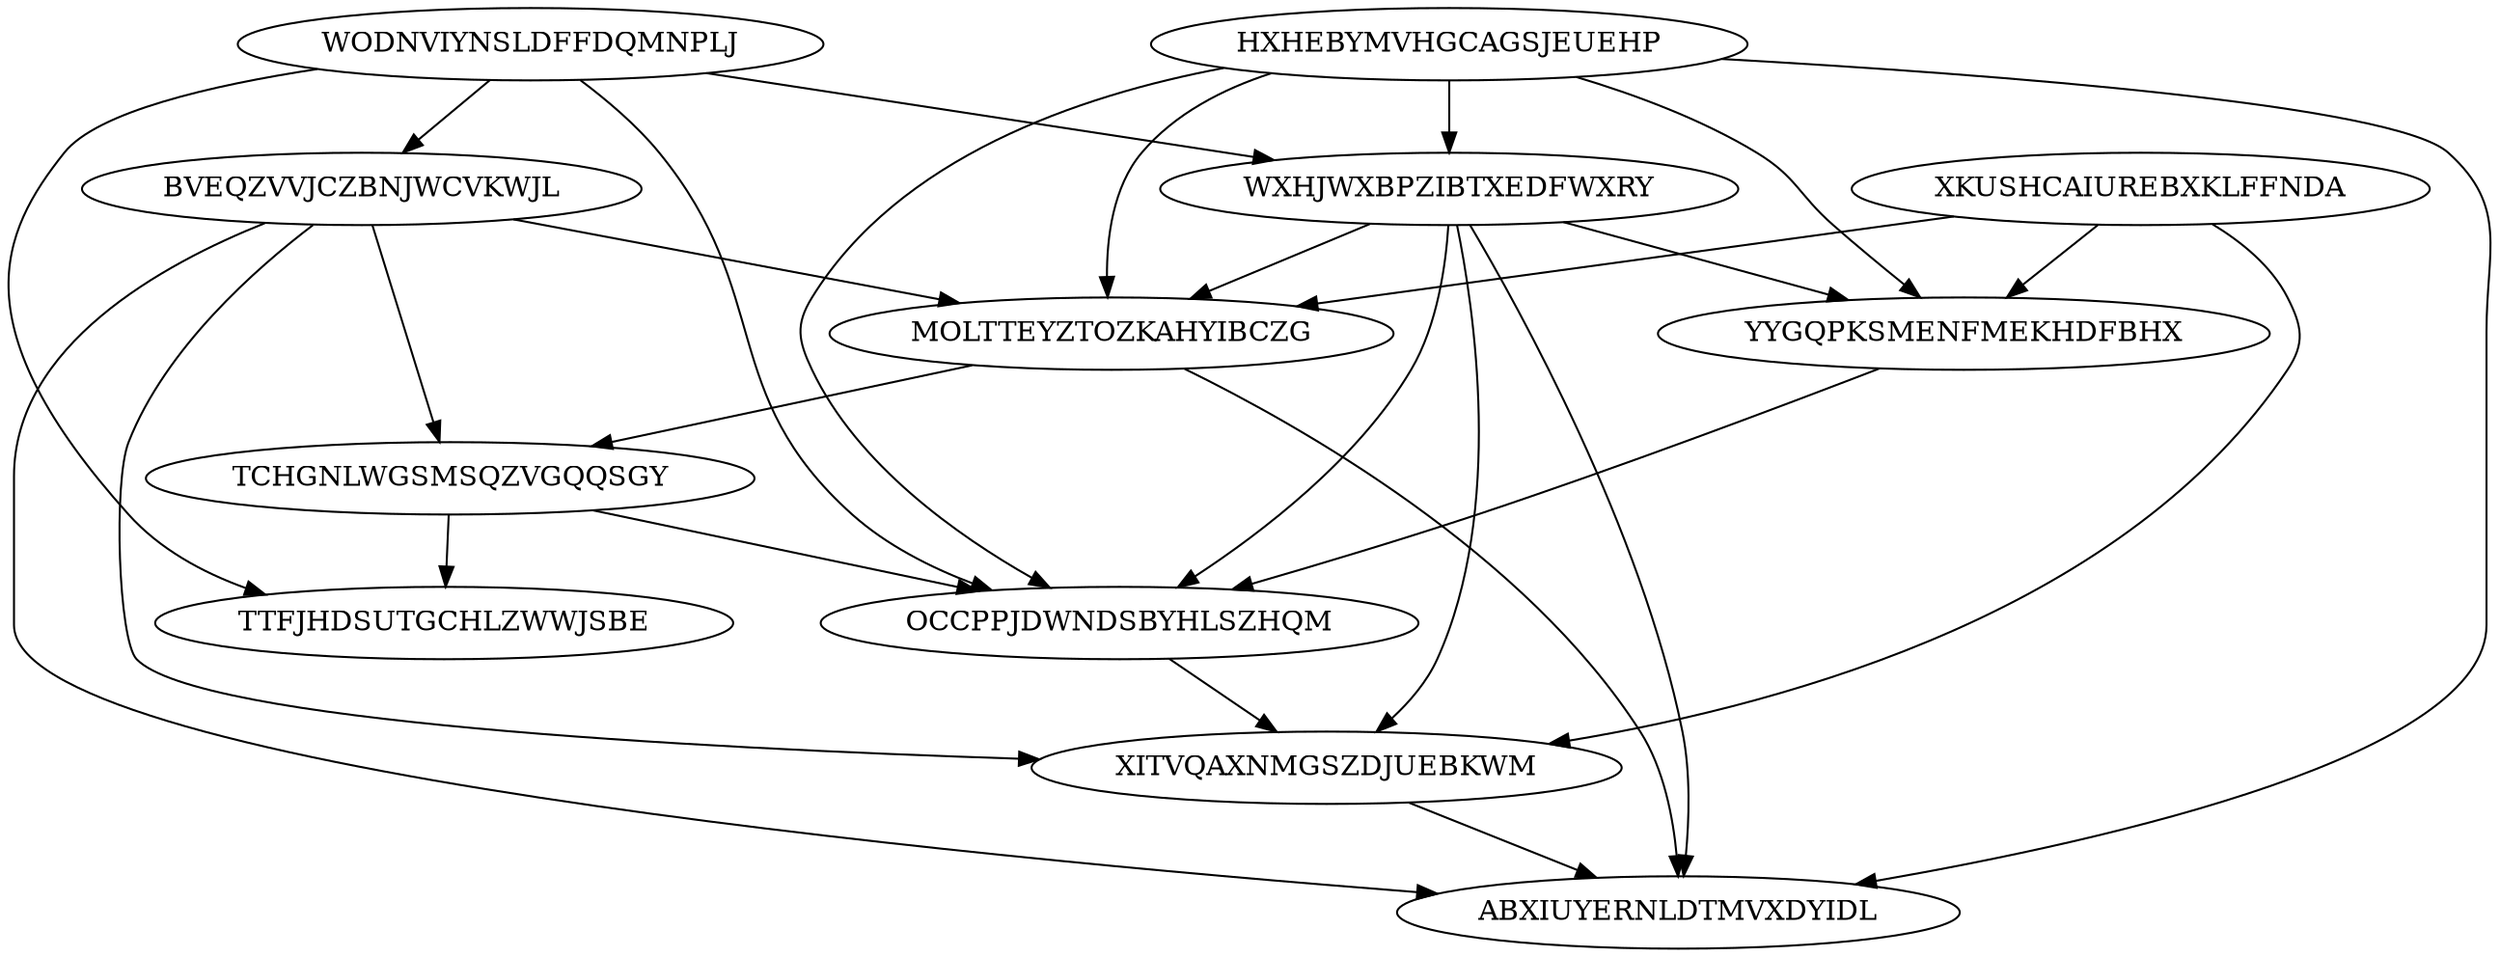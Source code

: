 digraph "N12M28" {
	WODNVIYNSLDFFDQMNPLJ			[Weight=19, Start=0, Processor=1];
	BVEQZVVJCZBNJWCVKWJL			[Weight=18, Start=35, Processor=2];
	HXHEBYMVHGCAGSJEUEHP			[Weight=10, Start=0, Processor=2];
	XKUSHCAIUREBXKLFFNDA			[Weight=15, Start=0, Processor=3];
	WXHJWXBPZIBTXEDFWXRY			[Weight=14, Start=26, Processor=1];
	YYGQPKSMENFMEKHDFBHX			[Weight=18, Start=40, Processor=1];
	MOLTTEYZTOZKAHYIBCZG			[Weight=14, Start=55, Processor=2];
	TCHGNLWGSMSQZVGQQSGY			[Weight=11, Start=69, Processor=2];
	OCCPPJDWNDSBYHLSZHQM			[Weight=19, Start=80, Processor=2];
	XITVQAXNMGSZDJUEBKWM			[Weight=16, Start=99, Processor=2];
	TTFJHDSUTGCHLZWWJSBE			[Weight=10, Start=96, Processor=3];
	ABXIUYERNLDTMVXDYIDL			[Weight=15, Start=115, Processor=2];
	MOLTTEYZTOZKAHYIBCZG -> TCHGNLWGSMSQZVGQQSGY		[Weight=18];
	XKUSHCAIUREBXKLFFNDA -> YYGQPKSMENFMEKHDFBHX		[Weight=16];
	WXHJWXBPZIBTXEDFWXRY -> OCCPPJDWNDSBYHLSZHQM		[Weight=11];
	WODNVIYNSLDFFDQMNPLJ -> BVEQZVVJCZBNJWCVKWJL		[Weight=16];
	XKUSHCAIUREBXKLFFNDA -> MOLTTEYZTOZKAHYIBCZG		[Weight=10];
	TCHGNLWGSMSQZVGQQSGY -> TTFJHDSUTGCHLZWWJSBE		[Weight=16];
	TCHGNLWGSMSQZVGQQSGY -> OCCPPJDWNDSBYHLSZHQM		[Weight=10];
	WODNVIYNSLDFFDQMNPLJ -> WXHJWXBPZIBTXEDFWXRY		[Weight=14];
	WODNVIYNSLDFFDQMNPLJ -> OCCPPJDWNDSBYHLSZHQM		[Weight=14];
	HXHEBYMVHGCAGSJEUEHP -> WXHJWXBPZIBTXEDFWXRY		[Weight=16];
	WXHJWXBPZIBTXEDFWXRY -> MOLTTEYZTOZKAHYIBCZG		[Weight=15];
	BVEQZVVJCZBNJWCVKWJL -> XITVQAXNMGSZDJUEBKWM		[Weight=12];
	WODNVIYNSLDFFDQMNPLJ -> TTFJHDSUTGCHLZWWJSBE		[Weight=14];
	XKUSHCAIUREBXKLFFNDA -> XITVQAXNMGSZDJUEBKWM		[Weight=16];
	MOLTTEYZTOZKAHYIBCZG -> ABXIUYERNLDTMVXDYIDL		[Weight=16];
	WXHJWXBPZIBTXEDFWXRY -> XITVQAXNMGSZDJUEBKWM		[Weight=12];
	OCCPPJDWNDSBYHLSZHQM -> XITVQAXNMGSZDJUEBKWM		[Weight=12];
	HXHEBYMVHGCAGSJEUEHP -> YYGQPKSMENFMEKHDFBHX		[Weight=17];
	HXHEBYMVHGCAGSJEUEHP -> MOLTTEYZTOZKAHYIBCZG		[Weight=18];
	YYGQPKSMENFMEKHDFBHX -> OCCPPJDWNDSBYHLSZHQM		[Weight=19];
	BVEQZVVJCZBNJWCVKWJL -> ABXIUYERNLDTMVXDYIDL		[Weight=12];
	XITVQAXNMGSZDJUEBKWM -> ABXIUYERNLDTMVXDYIDL		[Weight=16];
	HXHEBYMVHGCAGSJEUEHP -> ABXIUYERNLDTMVXDYIDL		[Weight=17];
	WXHJWXBPZIBTXEDFWXRY -> ABXIUYERNLDTMVXDYIDL		[Weight=19];
	HXHEBYMVHGCAGSJEUEHP -> OCCPPJDWNDSBYHLSZHQM		[Weight=16];
	BVEQZVVJCZBNJWCVKWJL -> TCHGNLWGSMSQZVGQQSGY		[Weight=17];
	BVEQZVVJCZBNJWCVKWJL -> MOLTTEYZTOZKAHYIBCZG		[Weight=14];
	WXHJWXBPZIBTXEDFWXRY -> YYGQPKSMENFMEKHDFBHX		[Weight=15];
}
